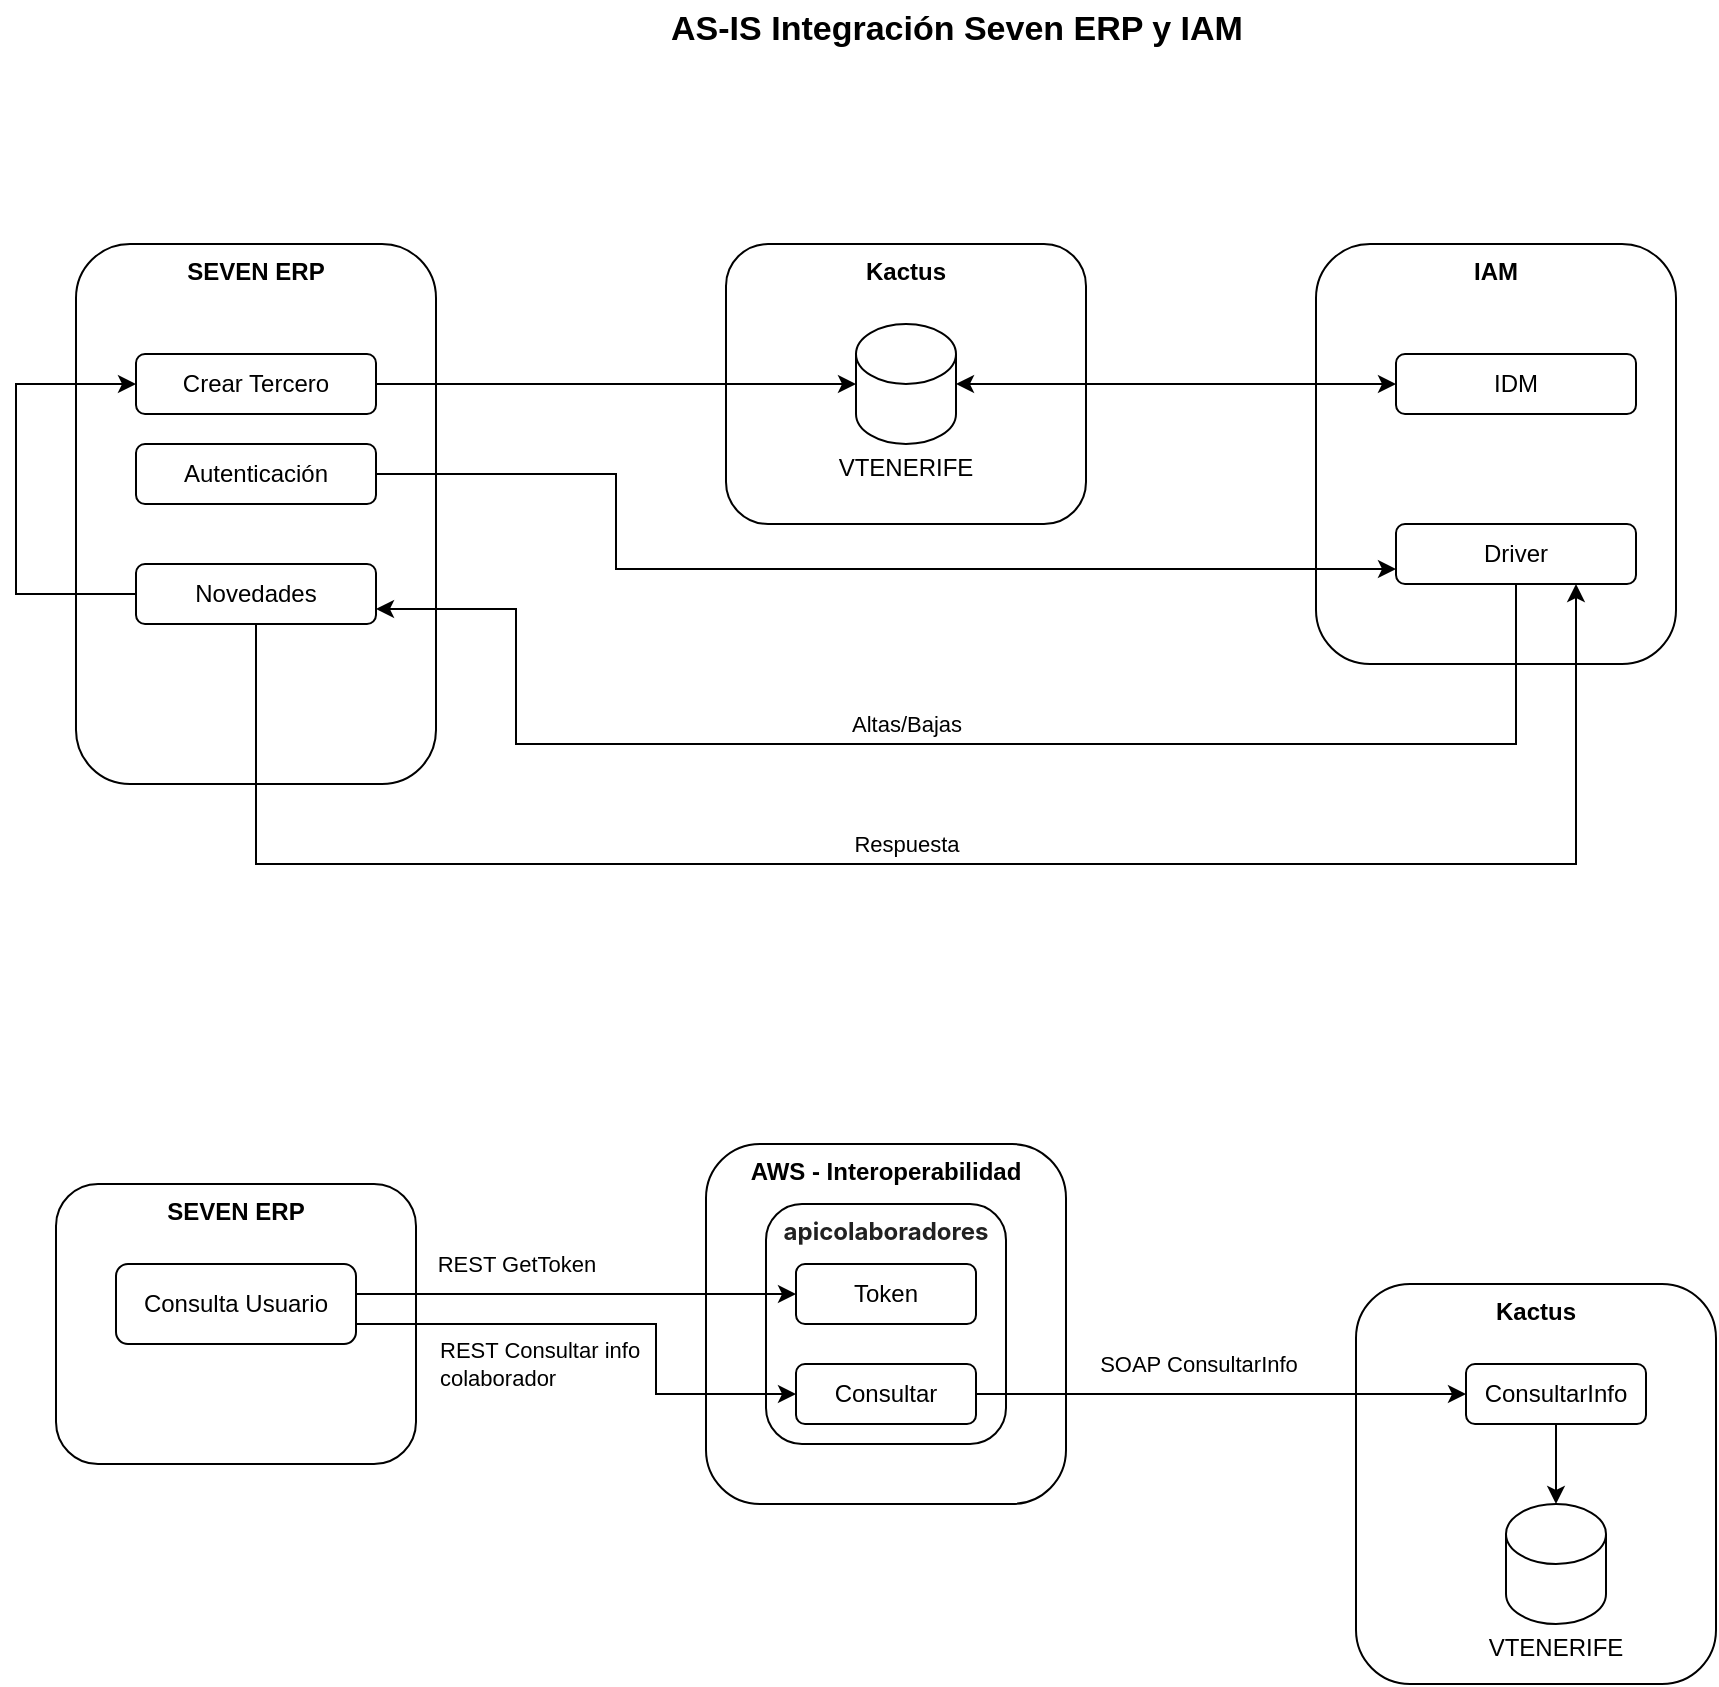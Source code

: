 <mxfile version="26.1.0" pages="2">
  <diagram name="AS-IS" id="eW9U4Vch_MS2X_GdoxYC">
    <mxGraphModel dx="1434" dy="752" grid="1" gridSize="10" guides="1" tooltips="1" connect="1" arrows="1" fold="1" page="1" pageScale="1" pageWidth="827" pageHeight="1169" math="0" shadow="0">
      <root>
        <mxCell id="0" />
        <mxCell id="1" parent="0" />
        <mxCell id="2XWWIahap93tzurfqWSG-1" value="&lt;span&gt;SEVEN ERP&lt;/span&gt;" style="rounded=1;whiteSpace=wrap;html=1;verticalAlign=top;fontStyle=1" parent="1" vertex="1">
          <mxGeometry x="110" y="180" width="180" height="270" as="geometry" />
        </mxCell>
        <mxCell id="2XWWIahap93tzurfqWSG-2" value="&lt;span&gt;Kactus&lt;/span&gt;" style="rounded=1;whiteSpace=wrap;html=1;verticalAlign=top;fontStyle=1" parent="1" vertex="1">
          <mxGeometry x="435" y="180" width="180" height="140" as="geometry" />
        </mxCell>
        <mxCell id="2XWWIahap93tzurfqWSG-3" value="&lt;div&gt;&lt;br&gt;&lt;/div&gt;&lt;div&gt;&lt;br&gt;&lt;/div&gt;&lt;div&gt;&lt;br&gt;&lt;/div&gt;&lt;div&gt;&lt;br&gt;&lt;/div&gt;VTENERIFE" style="shape=cylinder3;whiteSpace=wrap;html=1;boundedLbl=1;backgroundOutline=1;size=15;" parent="1" vertex="1">
          <mxGeometry x="500" y="220" width="50" height="60" as="geometry" />
        </mxCell>
        <mxCell id="2XWWIahap93tzurfqWSG-5" style="edgeStyle=orthogonalEdgeStyle;rounded=0;orthogonalLoop=1;jettySize=auto;html=1;" parent="1" source="2XWWIahap93tzurfqWSG-4" target="2XWWIahap93tzurfqWSG-3" edge="1">
          <mxGeometry relative="1" as="geometry" />
        </mxCell>
        <mxCell id="2XWWIahap93tzurfqWSG-4" value="Crear Tercero" style="rounded=1;whiteSpace=wrap;html=1;" parent="1" vertex="1">
          <mxGeometry x="140" y="235" width="120" height="30" as="geometry" />
        </mxCell>
        <mxCell id="2XWWIahap93tzurfqWSG-6" value="AS-IS Integración Seven ERP y IAM" style="text;html=1;align=center;verticalAlign=middle;resizable=0;points=[];autosize=1;strokeColor=none;fillColor=none;fontStyle=1;fontSize=17;" parent="1" vertex="1">
          <mxGeometry x="400" y="58" width="300" height="30" as="geometry" />
        </mxCell>
        <mxCell id="pvbcGCA0Qb1AgT1vnkco-1" value="&lt;span&gt;IAM&lt;/span&gt;" style="rounded=1;whiteSpace=wrap;html=1;verticalAlign=top;fontStyle=1" parent="1" vertex="1">
          <mxGeometry x="730" y="180" width="180" height="210" as="geometry" />
        </mxCell>
        <mxCell id="pvbcGCA0Qb1AgT1vnkco-2" value="IDM" style="rounded=1;whiteSpace=wrap;html=1;" parent="1" vertex="1">
          <mxGeometry x="770" y="235" width="120" height="30" as="geometry" />
        </mxCell>
        <mxCell id="pvbcGCA0Qb1AgT1vnkco-4" value="" style="endArrow=classic;startArrow=classic;html=1;rounded=0;exitX=1;exitY=0.5;exitDx=0;exitDy=0;exitPerimeter=0;" parent="1" source="2XWWIahap93tzurfqWSG-3" target="pvbcGCA0Qb1AgT1vnkco-2" edge="1">
          <mxGeometry width="50" height="50" relative="1" as="geometry">
            <mxPoint x="650" y="290" as="sourcePoint" />
            <mxPoint x="700" y="240" as="targetPoint" />
          </mxGeometry>
        </mxCell>
        <mxCell id="3JgTYqsPuk37V_vv-Rsz-2" style="edgeStyle=orthogonalEdgeStyle;rounded=0;orthogonalLoop=1;jettySize=auto;html=1;entryX=1;entryY=0.75;entryDx=0;entryDy=0;" edge="1" parent="1" source="yEM9cxSCL_N2rBZ1WHJl-1" target="3JgTYqsPuk37V_vv-Rsz-1">
          <mxGeometry relative="1" as="geometry">
            <Array as="points">
              <mxPoint x="830" y="430" />
              <mxPoint x="330" y="430" />
              <mxPoint x="330" y="363" />
            </Array>
          </mxGeometry>
        </mxCell>
        <mxCell id="3JgTYqsPuk37V_vv-Rsz-3" value="Altas/Bajas" style="edgeLabel;html=1;align=center;verticalAlign=middle;resizable=0;points=[];" vertex="1" connectable="0" parent="3JgTYqsPuk37V_vv-Rsz-2">
          <mxGeometry x="0.252" y="-2" relative="1" as="geometry">
            <mxPoint x="64" y="-8" as="offset" />
          </mxGeometry>
        </mxCell>
        <mxCell id="yEM9cxSCL_N2rBZ1WHJl-1" value="Driver" style="rounded=1;whiteSpace=wrap;html=1;" vertex="1" parent="1">
          <mxGeometry x="770" y="320" width="120" height="30" as="geometry" />
        </mxCell>
        <mxCell id="yEM9cxSCL_N2rBZ1WHJl-4" style="edgeStyle=orthogonalEdgeStyle;rounded=0;orthogonalLoop=1;jettySize=auto;html=1;entryX=0;entryY=0.75;entryDx=0;entryDy=0;" edge="1" parent="1" source="yEM9cxSCL_N2rBZ1WHJl-3" target="yEM9cxSCL_N2rBZ1WHJl-1">
          <mxGeometry relative="1" as="geometry">
            <Array as="points">
              <mxPoint x="380" y="295" />
              <mxPoint x="380" y="343" />
            </Array>
          </mxGeometry>
        </mxCell>
        <mxCell id="yEM9cxSCL_N2rBZ1WHJl-3" value="Autenticación" style="rounded=1;whiteSpace=wrap;html=1;" vertex="1" parent="1">
          <mxGeometry x="140" y="280" width="120" height="30" as="geometry" />
        </mxCell>
        <mxCell id="3JgTYqsPuk37V_vv-Rsz-4" style="edgeStyle=orthogonalEdgeStyle;rounded=0;orthogonalLoop=1;jettySize=auto;html=1;entryX=0;entryY=0.5;entryDx=0;entryDy=0;" edge="1" parent="1" source="3JgTYqsPuk37V_vv-Rsz-1" target="2XWWIahap93tzurfqWSG-4">
          <mxGeometry relative="1" as="geometry">
            <Array as="points">
              <mxPoint x="80" y="355" />
              <mxPoint x="80" y="250" />
            </Array>
          </mxGeometry>
        </mxCell>
        <mxCell id="3JgTYqsPuk37V_vv-Rsz-5" style="edgeStyle=orthogonalEdgeStyle;rounded=0;orthogonalLoop=1;jettySize=auto;html=1;entryX=0.75;entryY=1;entryDx=0;entryDy=0;" edge="1" parent="1" source="3JgTYqsPuk37V_vv-Rsz-1" target="yEM9cxSCL_N2rBZ1WHJl-1">
          <mxGeometry relative="1" as="geometry">
            <Array as="points">
              <mxPoint x="200" y="490" />
              <mxPoint x="860" y="490" />
            </Array>
          </mxGeometry>
        </mxCell>
        <mxCell id="3JgTYqsPuk37V_vv-Rsz-6" value="Respuesta" style="edgeLabel;html=1;align=center;verticalAlign=middle;resizable=0;points=[];" vertex="1" connectable="0" parent="3JgTYqsPuk37V_vv-Rsz-5">
          <mxGeometry x="-0.143" y="4" relative="1" as="geometry">
            <mxPoint x="51" y="-6" as="offset" />
          </mxGeometry>
        </mxCell>
        <mxCell id="3JgTYqsPuk37V_vv-Rsz-1" value="Novedades" style="rounded=1;whiteSpace=wrap;html=1;" vertex="1" parent="1">
          <mxGeometry x="140" y="340" width="120" height="30" as="geometry" />
        </mxCell>
        <mxCell id="CkCiPmvvNtcEQubeUgws-1" value="&lt;span&gt;SEVEN ERP&lt;/span&gt;" style="rounded=1;whiteSpace=wrap;html=1;verticalAlign=top;fontStyle=1" vertex="1" parent="1">
          <mxGeometry x="100" y="650" width="180" height="140" as="geometry" />
        </mxCell>
        <mxCell id="CkCiPmvvNtcEQubeUgws-2" value="&lt;span&gt;AWS - Interoperabilidad&lt;/span&gt;" style="rounded=1;whiteSpace=wrap;html=1;verticalAlign=top;fontStyle=1" vertex="1" parent="1">
          <mxGeometry x="425" y="630" width="180" height="180" as="geometry" />
        </mxCell>
        <mxCell id="CkCiPmvvNtcEQubeUgws-3" value="Consulta Usuario" style="rounded=1;whiteSpace=wrap;html=1;" vertex="1" parent="1">
          <mxGeometry x="130" y="690" width="120" height="40" as="geometry" />
        </mxCell>
        <mxCell id="CkCiPmvvNtcEQubeUgws-4" value="&lt;span style=&quot;color: rgb(33, 33, 33); font-family: Inter, system-ui, -apple-system, BlinkMacSystemFont, &amp;quot;Segoe UI&amp;quot;, Roboto, Oxygen, Ubuntu, Cantarell, &amp;quot;Fira Sans&amp;quot;, &amp;quot;Droid Sans&amp;quot;, Helvetica, Arial, sans-serif; white-space-collapse: preserve; background-color: rgb(255, 255, 255);&quot;&gt;apicolaboradores&lt;/span&gt;" style="rounded=1;whiteSpace=wrap;html=1;fontStyle=1;verticalAlign=top;align=center;" vertex="1" parent="1">
          <mxGeometry x="455" y="660" width="120" height="120" as="geometry" />
        </mxCell>
        <mxCell id="CkCiPmvvNtcEQubeUgws-5" value="Token" style="rounded=1;whiteSpace=wrap;html=1;" vertex="1" parent="1">
          <mxGeometry x="470" y="690" width="90" height="30" as="geometry" />
        </mxCell>
        <mxCell id="CkCiPmvvNtcEQubeUgws-6" value="Consultar" style="rounded=1;whiteSpace=wrap;html=1;" vertex="1" parent="1">
          <mxGeometry x="470" y="740" width="90" height="30" as="geometry" />
        </mxCell>
        <mxCell id="CkCiPmvvNtcEQubeUgws-7" style="edgeStyle=orthogonalEdgeStyle;rounded=0;orthogonalLoop=1;jettySize=auto;html=1;entryX=0;entryY=0.5;entryDx=0;entryDy=0;" edge="1" parent="1" source="CkCiPmvvNtcEQubeUgws-3" target="CkCiPmvvNtcEQubeUgws-5">
          <mxGeometry relative="1" as="geometry">
            <Array as="points">
              <mxPoint x="300" y="705" />
              <mxPoint x="300" y="705" />
            </Array>
          </mxGeometry>
        </mxCell>
        <mxCell id="CkCiPmvvNtcEQubeUgws-8" value="REST GetToken" style="edgeLabel;html=1;align=center;verticalAlign=middle;resizable=0;points=[];" vertex="1" connectable="0" parent="CkCiPmvvNtcEQubeUgws-7">
          <mxGeometry x="-0.296" y="3" relative="1" as="geometry">
            <mxPoint x="2" y="-12" as="offset" />
          </mxGeometry>
        </mxCell>
        <mxCell id="CkCiPmvvNtcEQubeUgws-9" style="edgeStyle=orthogonalEdgeStyle;rounded=0;orthogonalLoop=1;jettySize=auto;html=1;entryX=0;entryY=0.5;entryDx=0;entryDy=0;" edge="1" parent="1" source="CkCiPmvvNtcEQubeUgws-3" target="CkCiPmvvNtcEQubeUgws-6">
          <mxGeometry relative="1" as="geometry">
            <Array as="points">
              <mxPoint x="400" y="720" />
              <mxPoint x="400" y="755" />
            </Array>
          </mxGeometry>
        </mxCell>
        <mxCell id="CkCiPmvvNtcEQubeUgws-10" value="REST Consultar info&amp;nbsp;&lt;div&gt;colaborador&lt;/div&gt;" style="edgeLabel;html=1;align=left;verticalAlign=middle;resizable=0;points=[];" vertex="1" connectable="0" parent="CkCiPmvvNtcEQubeUgws-9">
          <mxGeometry x="-0.568" y="-4" relative="1" as="geometry">
            <mxPoint x="-15" y="16" as="offset" />
          </mxGeometry>
        </mxCell>
        <mxCell id="CkCiPmvvNtcEQubeUgws-11" value="&lt;span&gt;Kactus&lt;/span&gt;" style="rounded=1;whiteSpace=wrap;html=1;verticalAlign=top;fontStyle=1" vertex="1" parent="1">
          <mxGeometry x="750" y="700" width="180" height="200" as="geometry" />
        </mxCell>
        <mxCell id="CkCiPmvvNtcEQubeUgws-12" value="&lt;div&gt;&lt;br&gt;&lt;/div&gt;&lt;div&gt;&lt;br&gt;&lt;/div&gt;&lt;div&gt;&lt;br&gt;&lt;/div&gt;&lt;div&gt;&lt;br&gt;&lt;/div&gt;VTENERIFE" style="shape=cylinder3;whiteSpace=wrap;html=1;boundedLbl=1;backgroundOutline=1;size=15;" vertex="1" parent="1">
          <mxGeometry x="825" y="810" width="50" height="60" as="geometry" />
        </mxCell>
        <mxCell id="CkCiPmvvNtcEQubeUgws-13" value="ConsultarInfo" style="rounded=1;whiteSpace=wrap;html=1;" vertex="1" parent="1">
          <mxGeometry x="805" y="740" width="90" height="30" as="geometry" />
        </mxCell>
        <mxCell id="CkCiPmvvNtcEQubeUgws-14" style="edgeStyle=orthogonalEdgeStyle;rounded=0;orthogonalLoop=1;jettySize=auto;html=1;entryX=0;entryY=0.5;entryDx=0;entryDy=0;" edge="1" parent="1" source="CkCiPmvvNtcEQubeUgws-6" target="CkCiPmvvNtcEQubeUgws-13">
          <mxGeometry relative="1" as="geometry" />
        </mxCell>
        <mxCell id="CkCiPmvvNtcEQubeUgws-15" value="SOAP ConsultarInfo" style="edgeLabel;html=1;align=center;verticalAlign=middle;resizable=0;points=[];" vertex="1" connectable="0" parent="CkCiPmvvNtcEQubeUgws-14">
          <mxGeometry x="-0.269" y="-1" relative="1" as="geometry">
            <mxPoint x="21" y="-16" as="offset" />
          </mxGeometry>
        </mxCell>
        <mxCell id="CkCiPmvvNtcEQubeUgws-16" style="edgeStyle=orthogonalEdgeStyle;rounded=0;orthogonalLoop=1;jettySize=auto;html=1;entryX=0.5;entryY=0;entryDx=0;entryDy=0;entryPerimeter=0;" edge="1" parent="1" source="CkCiPmvvNtcEQubeUgws-13" target="CkCiPmvvNtcEQubeUgws-12">
          <mxGeometry relative="1" as="geometry" />
        </mxCell>
      </root>
    </mxGraphModel>
  </diagram>
  <diagram id="0nd7adYpvPlq9VBWDab1" name="TO-BE">
    <mxGraphModel dx="2261" dy="752" grid="1" gridSize="10" guides="1" tooltips="1" connect="1" arrows="1" fold="1" page="1" pageScale="1" pageWidth="827" pageHeight="1169" math="0" shadow="0">
      <root>
        <mxCell id="0" />
        <mxCell id="1" parent="0" />
        <mxCell id="VzWLeWy6zfLZ7XhbO8gC-1" value="&lt;span&gt;SEVEN ERP&lt;/span&gt;" style="rounded=1;whiteSpace=wrap;html=1;verticalAlign=top;fontStyle=1" parent="1" vertex="1">
          <mxGeometry x="110" y="180" width="180" height="140" as="geometry" />
        </mxCell>
        <mxCell id="VzWLeWy6zfLZ7XhbO8gC-2" value="&lt;span&gt;AWS - Interoperabilidad&lt;/span&gt;" style="rounded=1;whiteSpace=wrap;html=1;verticalAlign=top;fontStyle=1" parent="1" vertex="1">
          <mxGeometry x="435" y="160" width="180" height="180" as="geometry" />
        </mxCell>
        <mxCell id="VzWLeWy6zfLZ7XhbO8gC-5" value="Consulta Usuario" style="rounded=1;whiteSpace=wrap;html=1;" parent="1" vertex="1">
          <mxGeometry x="140" y="220" width="120" height="40" as="geometry" />
        </mxCell>
        <mxCell id="VzWLeWy6zfLZ7XhbO8gC-6" value="TO-BE Integración Seven ERP y IAM" style="text;html=1;align=center;verticalAlign=middle;resizable=0;points=[];autosize=1;strokeColor=none;fillColor=none;fontStyle=1;fontSize=17;" parent="1" vertex="1">
          <mxGeometry x="400" y="58" width="300" height="30" as="geometry" />
        </mxCell>
        <mxCell id="VzWLeWy6zfLZ7XhbO8gC-10" value="&lt;span style=&quot;color: rgb(33, 33, 33); font-family: Inter, system-ui, -apple-system, BlinkMacSystemFont, &amp;quot;Segoe UI&amp;quot;, Roboto, Oxygen, Ubuntu, Cantarell, &amp;quot;Fira Sans&amp;quot;, &amp;quot;Droid Sans&amp;quot;, Helvetica, Arial, sans-serif; white-space-collapse: preserve; background-color: rgb(255, 255, 255);&quot;&gt;apicolaboradores&lt;/span&gt;" style="rounded=1;whiteSpace=wrap;html=1;fontStyle=1;verticalAlign=top;align=center;" parent="1" vertex="1">
          <mxGeometry x="465" y="190" width="120" height="120" as="geometry" />
        </mxCell>
        <mxCell id="VzWLeWy6zfLZ7XhbO8gC-11" value="Token" style="rounded=1;whiteSpace=wrap;html=1;" parent="1" vertex="1">
          <mxGeometry x="480" y="220" width="90" height="30" as="geometry" />
        </mxCell>
        <mxCell id="VzWLeWy6zfLZ7XhbO8gC-12" value="Consultar" style="rounded=1;whiteSpace=wrap;html=1;" parent="1" vertex="1">
          <mxGeometry x="480" y="270" width="90" height="30" as="geometry" />
        </mxCell>
        <mxCell id="VzWLeWy6zfLZ7XhbO8gC-13" style="edgeStyle=orthogonalEdgeStyle;rounded=0;orthogonalLoop=1;jettySize=auto;html=1;entryX=0;entryY=0.5;entryDx=0;entryDy=0;" parent="1" source="VzWLeWy6zfLZ7XhbO8gC-5" target="VzWLeWy6zfLZ7XhbO8gC-11" edge="1">
          <mxGeometry relative="1" as="geometry">
            <Array as="points">
              <mxPoint x="310" y="235" />
              <mxPoint x="310" y="235" />
            </Array>
          </mxGeometry>
        </mxCell>
        <mxCell id="8g6aftSty8sAVGxq3FYZ-6" value="REST GetToken" style="edgeLabel;html=1;align=center;verticalAlign=middle;resizable=0;points=[];" parent="VzWLeWy6zfLZ7XhbO8gC-13" vertex="1" connectable="0">
          <mxGeometry x="-0.296" y="3" relative="1" as="geometry">
            <mxPoint x="2" y="-12" as="offset" />
          </mxGeometry>
        </mxCell>
        <mxCell id="VzWLeWy6zfLZ7XhbO8gC-14" style="edgeStyle=orthogonalEdgeStyle;rounded=0;orthogonalLoop=1;jettySize=auto;html=1;entryX=0;entryY=0.5;entryDx=0;entryDy=0;" parent="1" source="VzWLeWy6zfLZ7XhbO8gC-5" target="VzWLeWy6zfLZ7XhbO8gC-12" edge="1">
          <mxGeometry relative="1" as="geometry">
            <Array as="points">
              <mxPoint x="410" y="250" />
              <mxPoint x="410" y="285" />
            </Array>
          </mxGeometry>
        </mxCell>
        <mxCell id="8g6aftSty8sAVGxq3FYZ-8" value="REST Consultar info&amp;nbsp;&lt;div&gt;colaborador&lt;/div&gt;" style="edgeLabel;html=1;align=left;verticalAlign=middle;resizable=0;points=[];" parent="VzWLeWy6zfLZ7XhbO8gC-14" vertex="1" connectable="0">
          <mxGeometry x="-0.568" y="-4" relative="1" as="geometry">
            <mxPoint x="-15" y="16" as="offset" />
          </mxGeometry>
        </mxCell>
        <mxCell id="tUKPK6X9Q3xqHISbx3DO-1" value="&lt;span&gt;Kactus&lt;/span&gt;" style="rounded=1;whiteSpace=wrap;html=1;verticalAlign=top;fontStyle=1" parent="1" vertex="1">
          <mxGeometry x="760" y="230" width="180" height="200" as="geometry" />
        </mxCell>
        <mxCell id="8g6aftSty8sAVGxq3FYZ-1" value="&lt;div&gt;&lt;br&gt;&lt;/div&gt;&lt;div&gt;&lt;br&gt;&lt;/div&gt;&lt;div&gt;&lt;br&gt;&lt;/div&gt;&lt;div&gt;&lt;br&gt;&lt;/div&gt;VTENERIFE" style="shape=cylinder3;whiteSpace=wrap;html=1;boundedLbl=1;backgroundOutline=1;size=15;" parent="1" vertex="1">
          <mxGeometry x="835" y="340" width="50" height="60" as="geometry" />
        </mxCell>
        <mxCell id="8g6aftSty8sAVGxq3FYZ-3" value="ConsultarInfo" style="rounded=1;whiteSpace=wrap;html=1;" parent="1" vertex="1">
          <mxGeometry x="815" y="270" width="90" height="30" as="geometry" />
        </mxCell>
        <mxCell id="8g6aftSty8sAVGxq3FYZ-4" style="edgeStyle=orthogonalEdgeStyle;rounded=0;orthogonalLoop=1;jettySize=auto;html=1;entryX=0;entryY=0.5;entryDx=0;entryDy=0;" parent="1" source="VzWLeWy6zfLZ7XhbO8gC-12" target="8g6aftSty8sAVGxq3FYZ-3" edge="1">
          <mxGeometry relative="1" as="geometry" />
        </mxCell>
        <mxCell id="8g6aftSty8sAVGxq3FYZ-9" value="SOAP ConsultarInfo" style="edgeLabel;html=1;align=center;verticalAlign=middle;resizable=0;points=[];" parent="8g6aftSty8sAVGxq3FYZ-4" vertex="1" connectable="0">
          <mxGeometry x="-0.269" y="-1" relative="1" as="geometry">
            <mxPoint x="21" y="-16" as="offset" />
          </mxGeometry>
        </mxCell>
        <mxCell id="8g6aftSty8sAVGxq3FYZ-5" style="edgeStyle=orthogonalEdgeStyle;rounded=0;orthogonalLoop=1;jettySize=auto;html=1;entryX=0.5;entryY=0;entryDx=0;entryDy=0;entryPerimeter=0;" parent="1" source="8g6aftSty8sAVGxq3FYZ-3" target="8g6aftSty8sAVGxq3FYZ-1" edge="1">
          <mxGeometry relative="1" as="geometry" />
        </mxCell>
        <mxCell id="8g6aftSty8sAVGxq3FYZ-10" value="&lt;span&gt;SEVEN ERP&lt;/span&gt;" style="rounded=1;whiteSpace=wrap;html=1;verticalAlign=top;fontStyle=1" parent="1" vertex="1">
          <mxGeometry x="-160" y="710" width="180" height="140" as="geometry" />
        </mxCell>
        <mxCell id="8g6aftSty8sAVGxq3FYZ-12" value="Crear Tercero" style="rounded=1;whiteSpace=wrap;html=1;" parent="1" vertex="1">
          <mxGeometry x="-130" y="750" width="120" height="40" as="geometry" />
        </mxCell>
        <mxCell id="8g6aftSty8sAVGxq3FYZ-13" value="TO-BE Integración Seven ERP y IAM" style="text;html=1;align=center;verticalAlign=middle;resizable=0;points=[];autosize=1;strokeColor=none;fillColor=none;fontStyle=1;fontSize=17;" parent="1" vertex="1">
          <mxGeometry x="360" y="590" width="300" height="30" as="geometry" />
        </mxCell>
        <mxCell id="8g6aftSty8sAVGxq3FYZ-27" value="&lt;span&gt;IAM&lt;/span&gt;" style="rounded=1;whiteSpace=wrap;html=1;verticalAlign=top;fontStyle=1" parent="1" vertex="1">
          <mxGeometry x="420" y="722" width="180" height="140" as="geometry" />
        </mxCell>
        <mxCell id="8g6aftSty8sAVGxq3FYZ-32" style="edgeStyle=orthogonalEdgeStyle;rounded=0;orthogonalLoop=1;jettySize=auto;html=1;" parent="1" source="8g6aftSty8sAVGxq3FYZ-28" target="8g6aftSty8sAVGxq3FYZ-29" edge="1">
          <mxGeometry relative="1" as="geometry" />
        </mxCell>
        <mxCell id="8g6aftSty8sAVGxq3FYZ-28" value="API" style="rounded=1;whiteSpace=wrap;html=1;" parent="1" vertex="1">
          <mxGeometry x="450" y="750" width="120" height="40" as="geometry" />
        </mxCell>
        <mxCell id="8g6aftSty8sAVGxq3FYZ-29" value="IDM" style="rounded=1;whiteSpace=wrap;html=1;" parent="1" vertex="1">
          <mxGeometry x="450" y="810" width="120" height="40" as="geometry" />
        </mxCell>
        <mxCell id="y5Sa7hWN9CfUO0DxOb0C-1" value="&lt;span&gt;Kactus&lt;/span&gt;" style="rounded=1;whiteSpace=wrap;html=1;verticalAlign=top;fontStyle=1" parent="1" vertex="1">
          <mxGeometry x="750" y="750" width="180" height="140" as="geometry" />
        </mxCell>
        <mxCell id="y5Sa7hWN9CfUO0DxOb0C-2" value="&lt;div&gt;&lt;br&gt;&lt;/div&gt;&lt;div&gt;&lt;br&gt;&lt;/div&gt;&lt;div&gt;&lt;br&gt;&lt;/div&gt;&lt;div&gt;&lt;br&gt;&lt;/div&gt;VTENERIFE" style="shape=cylinder3;whiteSpace=wrap;html=1;boundedLbl=1;backgroundOutline=1;size=15;" parent="1" vertex="1">
          <mxGeometry x="815" y="793" width="50" height="60" as="geometry" />
        </mxCell>
        <mxCell id="y5Sa7hWN9CfUO0DxOb0C-3" style="edgeStyle=orthogonalEdgeStyle;rounded=0;orthogonalLoop=1;jettySize=auto;html=1;entryX=0;entryY=0;entryDx=0;entryDy=37.5;entryPerimeter=0;startArrow=blockThin;startFill=1;" parent="1" source="8g6aftSty8sAVGxq3FYZ-29" target="y5Sa7hWN9CfUO0DxOb0C-2" edge="1">
          <mxGeometry relative="1" as="geometry" />
        </mxCell>
        <mxCell id="CY8-yfs9YaQcO3gtiEWM-1" value="Sincronización" style="edgeLabel;html=1;align=center;verticalAlign=middle;resizable=0;points=[];" vertex="1" connectable="0" parent="y5Sa7hWN9CfUO0DxOb0C-3">
          <mxGeometry x="-0.398" y="2" relative="1" as="geometry">
            <mxPoint x="36" y="-8" as="offset" />
          </mxGeometry>
        </mxCell>
        <mxCell id="DcPG7F4U2M3nhZqZJbt_-2" value="&lt;span&gt;AWS - Interoperabilidad&lt;/span&gt;" style="rounded=1;whiteSpace=wrap;html=1;verticalAlign=top;fontStyle=1" parent="1" vertex="1">
          <mxGeometry x="150" y="711" width="180" height="138" as="geometry" />
        </mxCell>
        <mxCell id="DcPG7F4U2M3nhZqZJbt_-5" style="edgeStyle=orthogonalEdgeStyle;rounded=0;orthogonalLoop=1;jettySize=auto;html=1;" parent="1" source="DcPG7F4U2M3nhZqZJbt_-3" target="8g6aftSty8sAVGxq3FYZ-28" edge="1">
          <mxGeometry relative="1" as="geometry" />
        </mxCell>
        <mxCell id="DcPG7F4U2M3nhZqZJbt_-3" value="API Republicada" style="rounded=1;whiteSpace=wrap;html=1;" parent="1" vertex="1">
          <mxGeometry x="180" y="750" width="120" height="40" as="geometry" />
        </mxCell>
        <mxCell id="DcPG7F4U2M3nhZqZJbt_-4" style="edgeStyle=orthogonalEdgeStyle;rounded=0;orthogonalLoop=1;jettySize=auto;html=1;entryX=0;entryY=0.5;entryDx=0;entryDy=0;" parent="1" source="8g6aftSty8sAVGxq3FYZ-12" target="DcPG7F4U2M3nhZqZJbt_-3" edge="1">
          <mxGeometry relative="1" as="geometry" />
        </mxCell>
      </root>
    </mxGraphModel>
  </diagram>
</mxfile>
